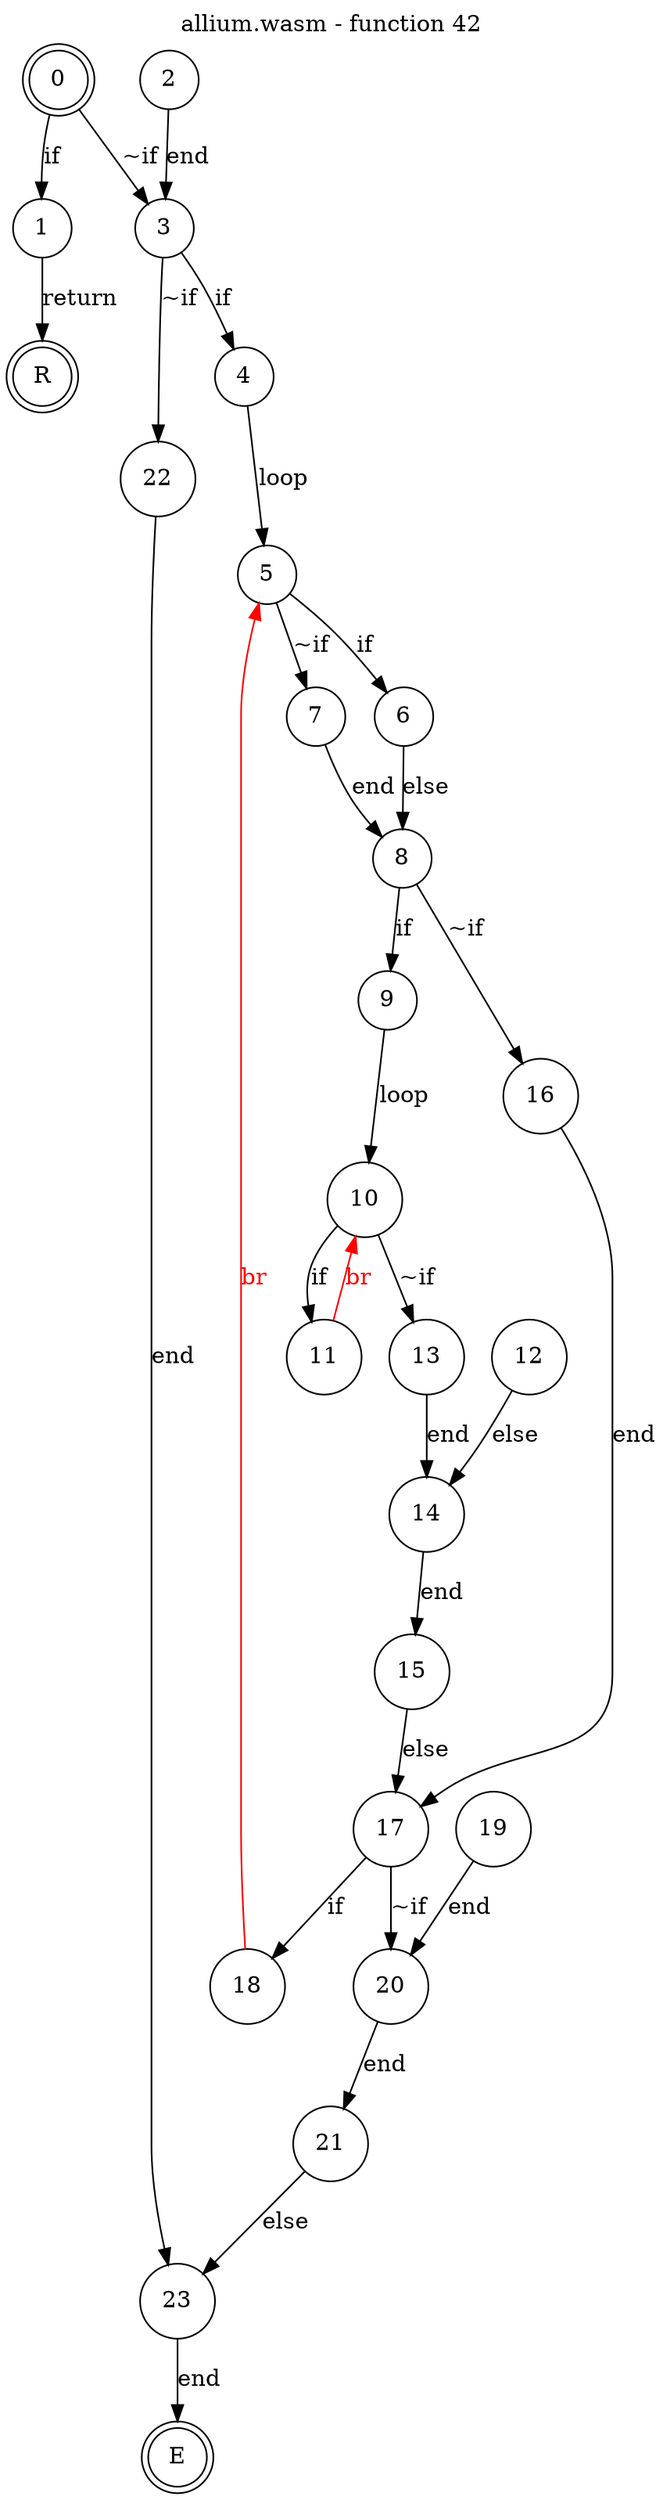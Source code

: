 digraph finite_state_machine {
    label = "allium.wasm - function 42"
    labelloc =  t
    labelfontsize = 16
    labelfontcolor = black
    labelfontname = "Helvetica"
    node [shape = doublecircle]; 0 E R ;
    node [shape = circle];
    0 -> 1[label="if"];
    0 -> 3[label="~if"];
    1 -> R[label="return"];
    2 -> 3[label="end"];
    3 -> 4[label="if"];
    3 -> 22[label="~if"];
    4 -> 5[label="loop"];
    5 -> 6[label="if"];
    5 -> 7[label="~if"];
    6 -> 8[label="else"];
    7 -> 8[label="end"];
    8 -> 9[label="if"];
    8 -> 16[label="~if"];
    9 -> 10[label="loop"];
    10 -> 11[label="if"];
    10 -> 13[label="~if"];
    11 -> 10[color="red" fontcolor="red" label="br"];
    12 -> 14[label="else"];
    13 -> 14[label="end"];
    14 -> 15[label="end"];
    15 -> 17[label="else"];
    16 -> 17[label="end"];
    17 -> 18[label="if"];
    17 -> 20[label="~if"];
    18 -> 5[color="red" fontcolor="red" label="br"];
    19 -> 20[label="end"];
    20 -> 21[label="end"];
    21 -> 23[label="else"];
    22 -> 23[label="end"];
    23 -> E[label="end"];
}
